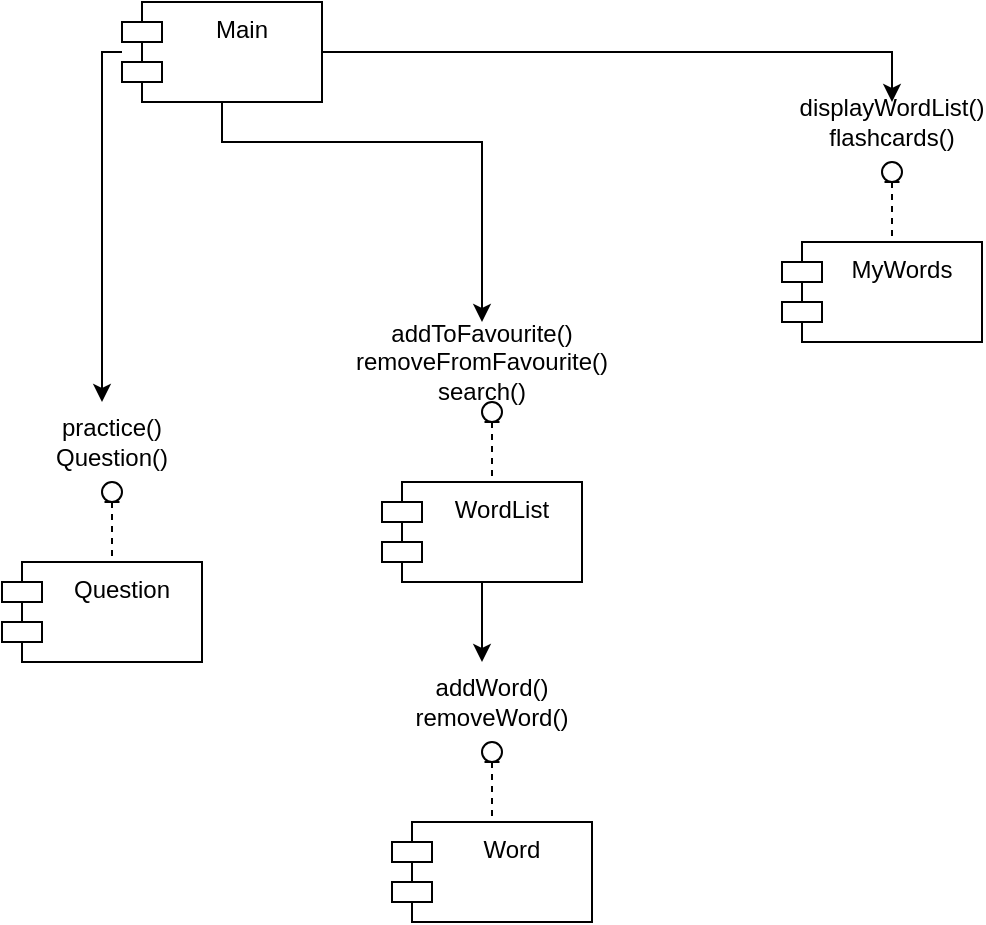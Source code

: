 <mxfile version="12.8.8" type="device"><diagram id="IKmXitFGu3b7rfWYB1LU" name="Page-1"><mxGraphModel dx="1182" dy="715" grid="1" gridSize="10" guides="1" tooltips="1" connect="1" arrows="1" fold="1" page="1" pageScale="1" pageWidth="827" pageHeight="1169" math="0" shadow="0"><root><mxCell id="0"/><mxCell id="1" parent="0"/><mxCell id="vX8SVd1bTzcfo8CIMP3S-12" style="edgeStyle=orthogonalEdgeStyle;rounded=0;orthogonalLoop=1;jettySize=auto;html=1;" edge="1" parent="1" source="vX8SVd1bTzcfo8CIMP3S-1"><mxGeometry relative="1" as="geometry"><mxPoint x="130" y="270" as="targetPoint"/><Array as="points"><mxPoint x="130" y="95"/></Array></mxGeometry></mxCell><mxCell id="vX8SVd1bTzcfo8CIMP3S-14" style="edgeStyle=orthogonalEdgeStyle;rounded=0;orthogonalLoop=1;jettySize=auto;html=1;" edge="1" parent="1" source="vX8SVd1bTzcfo8CIMP3S-1"><mxGeometry relative="1" as="geometry"><mxPoint x="320" y="230" as="targetPoint"/><Array as="points"><mxPoint x="190" y="140"/><mxPoint x="320" y="140"/><mxPoint x="320" y="220"/></Array></mxGeometry></mxCell><mxCell id="vX8SVd1bTzcfo8CIMP3S-20" style="edgeStyle=orthogonalEdgeStyle;rounded=0;orthogonalLoop=1;jettySize=auto;html=1;entryX=0.5;entryY=0;entryDx=0;entryDy=0;" edge="1" parent="1" source="vX8SVd1bTzcfo8CIMP3S-1" target="vX8SVd1bTzcfo8CIMP3S-19"><mxGeometry relative="1" as="geometry"><mxPoint x="520" y="95" as="targetPoint"/></mxGeometry></mxCell><mxCell id="vX8SVd1bTzcfo8CIMP3S-1" value="Main" style="shape=module;align=left;spacingLeft=20;align=center;verticalAlign=top;" vertex="1" parent="1"><mxGeometry x="140" y="70" width="100" height="50" as="geometry"/></mxCell><mxCell id="vX8SVd1bTzcfo8CIMP3S-18" style="edgeStyle=orthogonalEdgeStyle;rounded=0;orthogonalLoop=1;jettySize=auto;html=1;" edge="1" parent="1" source="vX8SVd1bTzcfo8CIMP3S-2"><mxGeometry relative="1" as="geometry"><mxPoint x="320" y="400" as="targetPoint"/></mxGeometry></mxCell><mxCell id="vX8SVd1bTzcfo8CIMP3S-2" value="WordList&#10;" style="shape=module;align=left;spacingLeft=20;align=center;verticalAlign=top;" vertex="1" parent="1"><mxGeometry x="270" y="310" width="100" height="50" as="geometry"/></mxCell><mxCell id="vX8SVd1bTzcfo8CIMP3S-3" value="MyWords&#10;" style="shape=module;align=left;spacingLeft=20;align=center;verticalAlign=top;" vertex="1" parent="1"><mxGeometry x="470" y="190" width="100" height="50" as="geometry"/></mxCell><mxCell id="vX8SVd1bTzcfo8CIMP3S-4" value="Word" style="shape=module;align=left;spacingLeft=20;align=center;verticalAlign=top;" vertex="1" parent="1"><mxGeometry x="275" y="480" width="100" height="50" as="geometry"/></mxCell><mxCell id="vX8SVd1bTzcfo8CIMP3S-5" value="Question&#10;" style="shape=module;align=left;spacingLeft=20;align=center;verticalAlign=top;" vertex="1" parent="1"><mxGeometry x="80" y="350" width="100" height="50" as="geometry"/></mxCell><mxCell id="vX8SVd1bTzcfo8CIMP3S-6" value="" style="shape=umlLifeline;participant=umlEntity;perimeter=lifelinePerimeter;whiteSpace=wrap;html=1;container=1;collapsible=0;recursiveResize=0;verticalAlign=top;spacingTop=36;labelBackgroundColor=#ffffff;outlineConnect=0;size=10;" vertex="1" parent="1"><mxGeometry x="130" y="310" width="10" height="40" as="geometry"/></mxCell><mxCell id="vX8SVd1bTzcfo8CIMP3S-7" value="" style="shape=umlLifeline;participant=umlEntity;perimeter=lifelinePerimeter;whiteSpace=wrap;html=1;container=1;collapsible=0;recursiveResize=0;verticalAlign=top;spacingTop=36;labelBackgroundColor=#ffffff;outlineConnect=0;size=10;" vertex="1" parent="1"><mxGeometry x="320" y="270" width="10" height="40" as="geometry"/></mxCell><mxCell id="vX8SVd1bTzcfo8CIMP3S-8" value="" style="shape=umlLifeline;participant=umlEntity;perimeter=lifelinePerimeter;whiteSpace=wrap;html=1;container=1;collapsible=0;recursiveResize=0;verticalAlign=top;spacingTop=36;labelBackgroundColor=#ffffff;outlineConnect=0;size=10;" vertex="1" parent="1"><mxGeometry x="520" y="150" width="10" height="40" as="geometry"/></mxCell><mxCell id="vX8SVd1bTzcfo8CIMP3S-9" value="" style="shape=umlLifeline;participant=umlEntity;perimeter=lifelinePerimeter;whiteSpace=wrap;html=1;container=1;collapsible=0;recursiveResize=0;verticalAlign=top;spacingTop=36;labelBackgroundColor=#ffffff;outlineConnect=0;size=10;" vertex="1" parent="1"><mxGeometry x="320" y="440" width="10" height="40" as="geometry"/></mxCell><mxCell id="vX8SVd1bTzcfo8CIMP3S-10" value="practice()&lt;br&gt;Question()" style="text;html=1;strokeColor=none;fillColor=none;align=center;verticalAlign=middle;whiteSpace=wrap;rounded=0;" vertex="1" parent="1"><mxGeometry x="115" y="280" width="40" height="20" as="geometry"/></mxCell><mxCell id="vX8SVd1bTzcfo8CIMP3S-13" value="addToFavourite()&lt;br&gt;removeFromFavourite()&lt;br&gt;search()" style="text;html=1;strokeColor=none;fillColor=none;align=center;verticalAlign=middle;whiteSpace=wrap;rounded=0;" vertex="1" parent="1"><mxGeometry x="300" y="240" width="40" height="20" as="geometry"/></mxCell><mxCell id="vX8SVd1bTzcfo8CIMP3S-17" value="addWord()&lt;br&gt;removeWord()" style="text;html=1;strokeColor=none;fillColor=none;align=center;verticalAlign=middle;whiteSpace=wrap;rounded=0;" vertex="1" parent="1"><mxGeometry x="305" y="410" width="40" height="20" as="geometry"/></mxCell><mxCell id="vX8SVd1bTzcfo8CIMP3S-19" value="displayWordList()&lt;br&gt;flashcards()" style="text;html=1;strokeColor=none;fillColor=none;align=center;verticalAlign=middle;whiteSpace=wrap;rounded=0;" vertex="1" parent="1"><mxGeometry x="505" y="120" width="40" height="20" as="geometry"/></mxCell></root></mxGraphModel></diagram></mxfile>